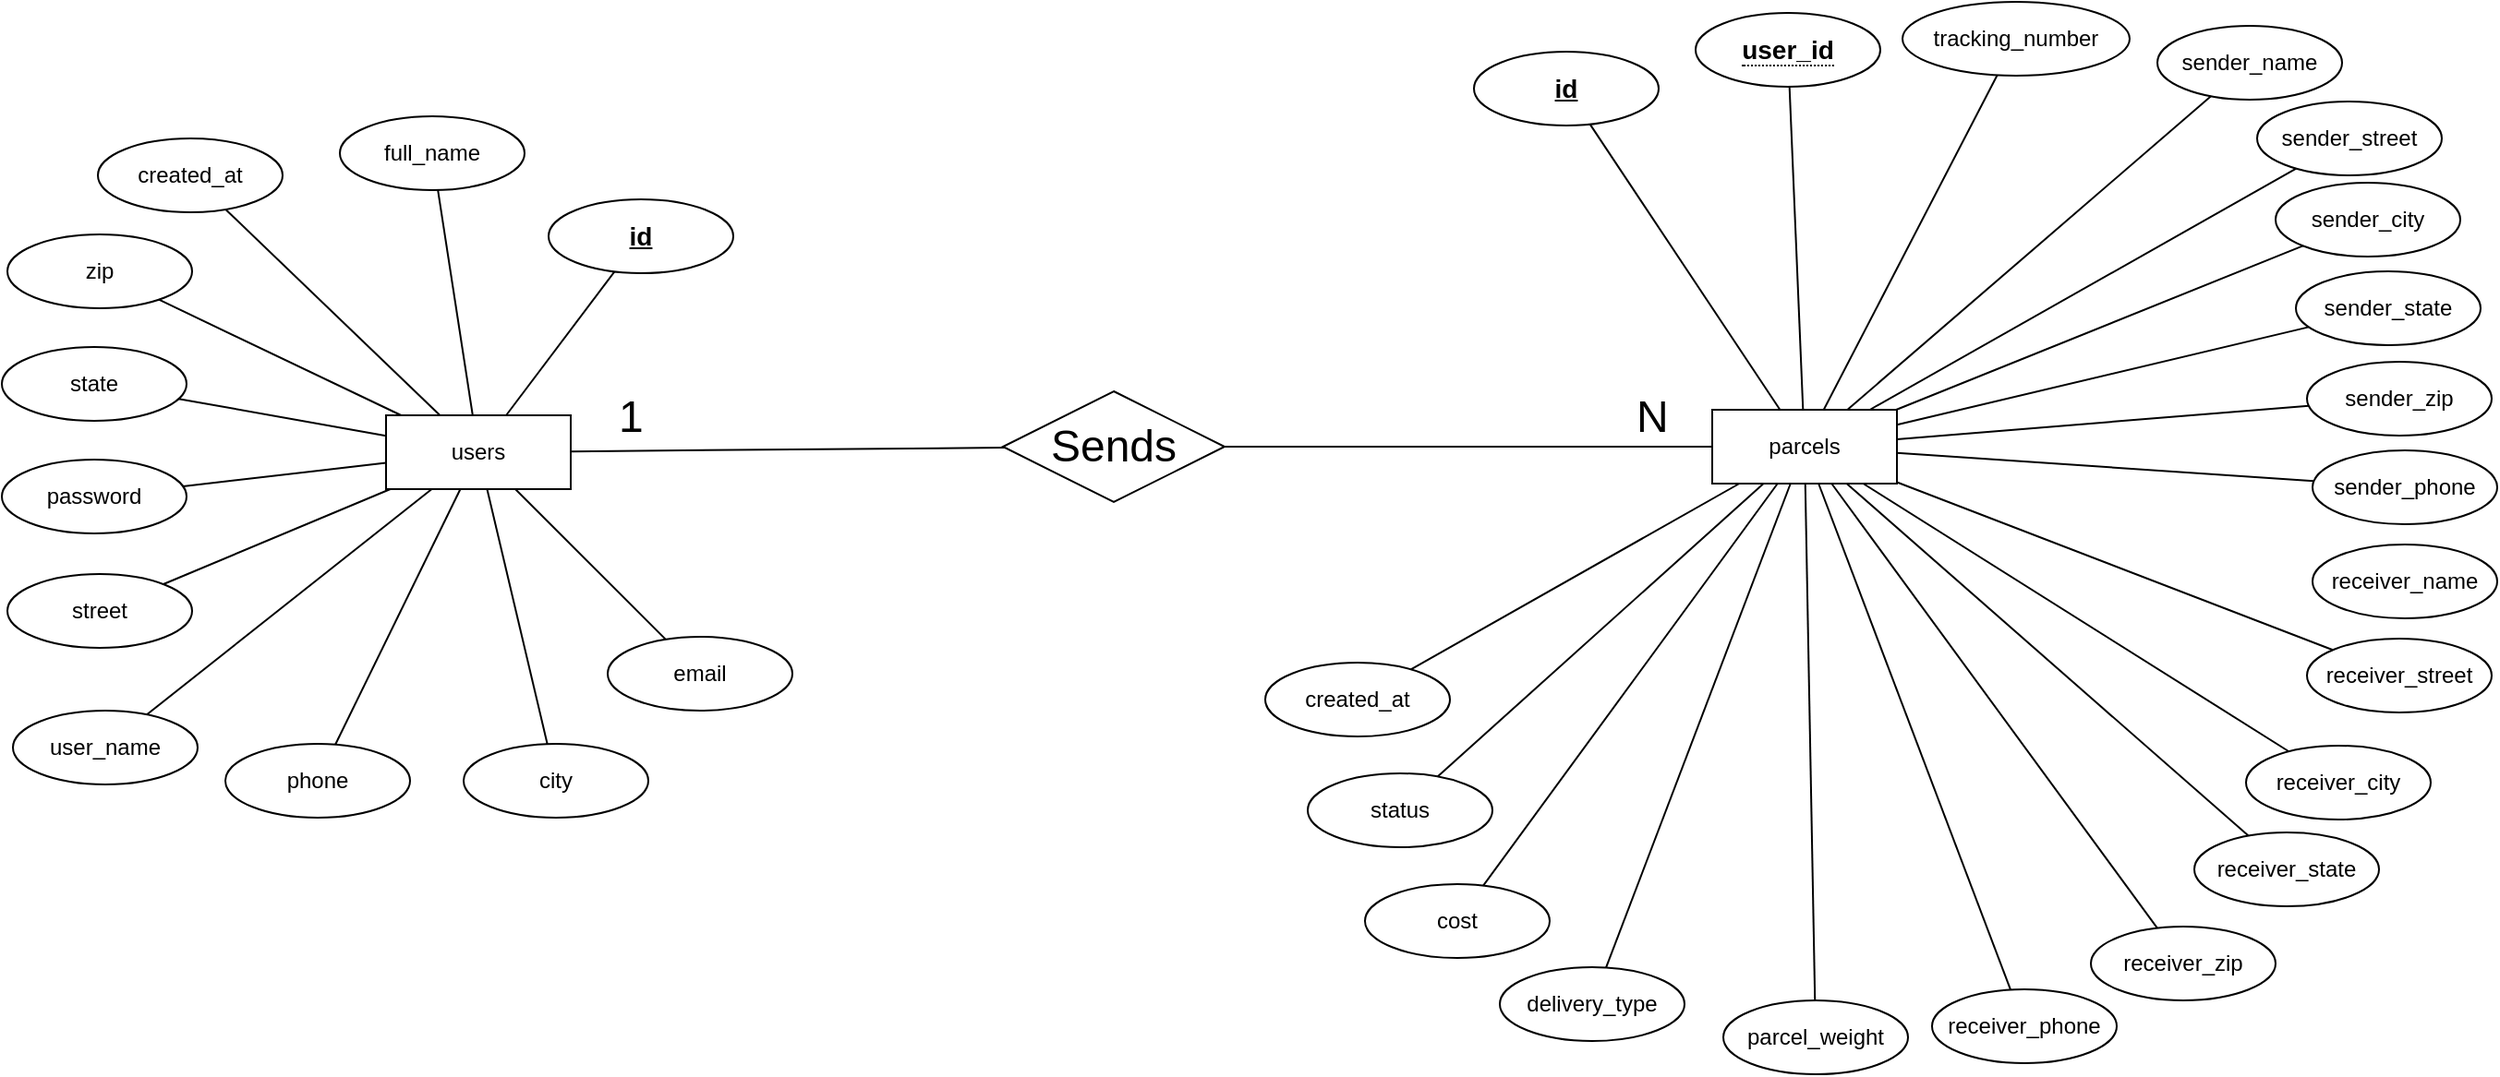 <mxfile version="24.3.0" type="device">
  <diagram name="Page-1" id="EL7f8JfyVPVTLI1xjsHI">
    <mxGraphModel dx="1404" dy="587" grid="0" gridSize="10" guides="1" tooltips="1" connect="1" arrows="1" fold="1" page="0" pageScale="1" pageWidth="850" pageHeight="1100" math="0" shadow="0">
      <root>
        <mxCell id="0" />
        <mxCell id="1" parent="0" />
        <mxCell id="6fU0iMmO_q3U7_9HJFzY-7" value="&lt;font style=&quot;font-size: 14px;&quot;&gt;&lt;b&gt;id&lt;/b&gt;&lt;/font&gt;" style="ellipse;whiteSpace=wrap;html=1;align=center;fontStyle=4;" vertex="1" parent="1">
          <mxGeometry x="383" y="321" width="100" height="40" as="geometry" />
        </mxCell>
        <mxCell id="6fU0iMmO_q3U7_9HJFzY-8" value="full_name" style="ellipse;whiteSpace=wrap;html=1;align=center;" vertex="1" parent="1">
          <mxGeometry x="270" y="276" width="100" height="40" as="geometry" />
        </mxCell>
        <mxCell id="6fU0iMmO_q3U7_9HJFzY-9" value="user_name" style="ellipse;whiteSpace=wrap;html=1;align=center;" vertex="1" parent="1">
          <mxGeometry x="93" y="598" width="100" height="40" as="geometry" />
        </mxCell>
        <mxCell id="6fU0iMmO_q3U7_9HJFzY-10" value="email" style="ellipse;whiteSpace=wrap;html=1;align=center;" vertex="1" parent="1">
          <mxGeometry x="415" y="558" width="100" height="40" as="geometry" />
        </mxCell>
        <mxCell id="6fU0iMmO_q3U7_9HJFzY-11" value="password" style="ellipse;whiteSpace=wrap;html=1;align=center;" vertex="1" parent="1">
          <mxGeometry x="87" y="462" width="100" height="40" as="geometry" />
        </mxCell>
        <mxCell id="6fU0iMmO_q3U7_9HJFzY-12" value="phone" style="ellipse;whiteSpace=wrap;html=1;align=center;" vertex="1" parent="1">
          <mxGeometry x="208" y="616" width="100" height="40" as="geometry" />
        </mxCell>
        <mxCell id="6fU0iMmO_q3U7_9HJFzY-13" value="street" style="ellipse;whiteSpace=wrap;html=1;align=center;" vertex="1" parent="1">
          <mxGeometry x="90" y="524" width="100" height="40" as="geometry" />
        </mxCell>
        <mxCell id="6fU0iMmO_q3U7_9HJFzY-14" value="city" style="ellipse;whiteSpace=wrap;html=1;align=center;" vertex="1" parent="1">
          <mxGeometry x="337" y="616" width="100" height="40" as="geometry" />
        </mxCell>
        <mxCell id="6fU0iMmO_q3U7_9HJFzY-15" value="state" style="ellipse;whiteSpace=wrap;html=1;align=center;" vertex="1" parent="1">
          <mxGeometry x="87" y="401" width="100" height="40" as="geometry" />
        </mxCell>
        <mxCell id="6fU0iMmO_q3U7_9HJFzY-16" value="zip" style="ellipse;whiteSpace=wrap;html=1;align=center;" vertex="1" parent="1">
          <mxGeometry x="90" y="340" width="100" height="40" as="geometry" />
        </mxCell>
        <mxCell id="6fU0iMmO_q3U7_9HJFzY-17" value="created_at" style="ellipse;whiteSpace=wrap;html=1;align=center;" vertex="1" parent="1">
          <mxGeometry x="139" y="288" width="100" height="40" as="geometry" />
        </mxCell>
        <mxCell id="6fU0iMmO_q3U7_9HJFzY-18" value="users" style="whiteSpace=wrap;html=1;align=center;" vertex="1" parent="1">
          <mxGeometry x="295" y="438" width="100" height="40" as="geometry" />
        </mxCell>
        <mxCell id="6fU0iMmO_q3U7_9HJFzY-21" value="" style="endArrow=none;html=1;rounded=0;" edge="1" parent="1" source="6fU0iMmO_q3U7_9HJFzY-11" target="6fU0iMmO_q3U7_9HJFzY-18">
          <mxGeometry relative="1" as="geometry">
            <mxPoint x="114" y="486" as="sourcePoint" />
            <mxPoint x="274" y="486" as="targetPoint" />
          </mxGeometry>
        </mxCell>
        <mxCell id="6fU0iMmO_q3U7_9HJFzY-22" value="" style="endArrow=none;html=1;rounded=0;" edge="1" parent="1" source="6fU0iMmO_q3U7_9HJFzY-13" target="6fU0iMmO_q3U7_9HJFzY-18">
          <mxGeometry relative="1" as="geometry">
            <mxPoint x="114" y="486" as="sourcePoint" />
            <mxPoint x="274" y="486" as="targetPoint" />
          </mxGeometry>
        </mxCell>
        <mxCell id="6fU0iMmO_q3U7_9HJFzY-23" value="" style="endArrow=none;html=1;rounded=0;" edge="1" parent="1" source="6fU0iMmO_q3U7_9HJFzY-15" target="6fU0iMmO_q3U7_9HJFzY-18">
          <mxGeometry relative="1" as="geometry">
            <mxPoint x="114" y="486" as="sourcePoint" />
            <mxPoint x="274" y="486" as="targetPoint" />
          </mxGeometry>
        </mxCell>
        <mxCell id="6fU0iMmO_q3U7_9HJFzY-24" value="" style="endArrow=none;html=1;rounded=0;" edge="1" parent="1" source="6fU0iMmO_q3U7_9HJFzY-16" target="6fU0iMmO_q3U7_9HJFzY-18">
          <mxGeometry relative="1" as="geometry">
            <mxPoint x="124" y="496" as="sourcePoint" />
            <mxPoint x="284" y="496" as="targetPoint" />
          </mxGeometry>
        </mxCell>
        <mxCell id="6fU0iMmO_q3U7_9HJFzY-25" value="" style="endArrow=none;html=1;rounded=0;" edge="1" parent="1" source="6fU0iMmO_q3U7_9HJFzY-17" target="6fU0iMmO_q3U7_9HJFzY-18">
          <mxGeometry relative="1" as="geometry">
            <mxPoint x="134" y="506" as="sourcePoint" />
            <mxPoint x="294" y="506" as="targetPoint" />
          </mxGeometry>
        </mxCell>
        <mxCell id="6fU0iMmO_q3U7_9HJFzY-26" value="" style="endArrow=none;html=1;rounded=0;" edge="1" parent="1" source="6fU0iMmO_q3U7_9HJFzY-9" target="6fU0iMmO_q3U7_9HJFzY-18">
          <mxGeometry relative="1" as="geometry">
            <mxPoint x="144" y="516" as="sourcePoint" />
            <mxPoint x="304" y="516" as="targetPoint" />
          </mxGeometry>
        </mxCell>
        <mxCell id="6fU0iMmO_q3U7_9HJFzY-27" value="" style="endArrow=none;html=1;rounded=0;" edge="1" parent="1" source="6fU0iMmO_q3U7_9HJFzY-12" target="6fU0iMmO_q3U7_9HJFzY-18">
          <mxGeometry relative="1" as="geometry">
            <mxPoint x="154" y="526" as="sourcePoint" />
            <mxPoint x="314" y="526" as="targetPoint" />
          </mxGeometry>
        </mxCell>
        <mxCell id="6fU0iMmO_q3U7_9HJFzY-28" value="" style="endArrow=none;html=1;rounded=0;" edge="1" parent="1" source="6fU0iMmO_q3U7_9HJFzY-14" target="6fU0iMmO_q3U7_9HJFzY-18">
          <mxGeometry relative="1" as="geometry">
            <mxPoint x="164" y="536" as="sourcePoint" />
            <mxPoint x="324" y="536" as="targetPoint" />
          </mxGeometry>
        </mxCell>
        <mxCell id="6fU0iMmO_q3U7_9HJFzY-29" value="" style="endArrow=none;html=1;rounded=0;" edge="1" parent="1" source="6fU0iMmO_q3U7_9HJFzY-18" target="6fU0iMmO_q3U7_9HJFzY-8">
          <mxGeometry relative="1" as="geometry">
            <mxPoint x="174" y="546" as="sourcePoint" />
            <mxPoint x="334" y="546" as="targetPoint" />
          </mxGeometry>
        </mxCell>
        <mxCell id="6fU0iMmO_q3U7_9HJFzY-30" value="" style="endArrow=none;html=1;rounded=0;" edge="1" parent="1" source="6fU0iMmO_q3U7_9HJFzY-7" target="6fU0iMmO_q3U7_9HJFzY-18">
          <mxGeometry relative="1" as="geometry">
            <mxPoint x="184" y="556" as="sourcePoint" />
            <mxPoint x="344" y="556" as="targetPoint" />
          </mxGeometry>
        </mxCell>
        <mxCell id="6fU0iMmO_q3U7_9HJFzY-31" value="" style="endArrow=none;html=1;rounded=0;" edge="1" parent="1" source="6fU0iMmO_q3U7_9HJFzY-18" target="6fU0iMmO_q3U7_9HJFzY-10">
          <mxGeometry relative="1" as="geometry">
            <mxPoint x="194" y="566" as="sourcePoint" />
            <mxPoint x="354" y="566" as="targetPoint" />
          </mxGeometry>
        </mxCell>
        <mxCell id="6fU0iMmO_q3U7_9HJFzY-33" value="parcels" style="whiteSpace=wrap;html=1;align=center;" vertex="1" parent="1">
          <mxGeometry x="1013" y="435" width="100" height="40" as="geometry" />
        </mxCell>
        <mxCell id="6fU0iMmO_q3U7_9HJFzY-34" value="&lt;span style=&quot;border-bottom: 1px dotted&quot;&gt;&lt;font style=&quot;font-size: 14px;&quot;&gt;&lt;b&gt;user_id&lt;/b&gt;&lt;/font&gt;&lt;/span&gt;" style="ellipse;whiteSpace=wrap;html=1;align=center;" vertex="1" parent="1">
          <mxGeometry x="1004" y="220" width="100" height="40" as="geometry" />
        </mxCell>
        <mxCell id="6fU0iMmO_q3U7_9HJFzY-35" value="&lt;font style=&quot;font-size: 14px;&quot;&gt;&lt;b&gt;id&lt;/b&gt;&lt;/font&gt;" style="ellipse;whiteSpace=wrap;html=1;align=center;fontStyle=4;" vertex="1" parent="1">
          <mxGeometry x="884" y="241" width="100" height="40" as="geometry" />
        </mxCell>
        <mxCell id="6fU0iMmO_q3U7_9HJFzY-36" value="tracking_number" style="ellipse;whiteSpace=wrap;html=1;align=center;" vertex="1" parent="1">
          <mxGeometry x="1116" y="214" width="123" height="40" as="geometry" />
        </mxCell>
        <mxCell id="6fU0iMmO_q3U7_9HJFzY-37" value="sender_name" style="ellipse;whiteSpace=wrap;html=1;align=center;" vertex="1" parent="1">
          <mxGeometry x="1254" y="227" width="100" height="40" as="geometry" />
        </mxCell>
        <mxCell id="6fU0iMmO_q3U7_9HJFzY-38" value="sender_street" style="ellipse;whiteSpace=wrap;html=1;align=center;" vertex="1" parent="1">
          <mxGeometry x="1308" y="268" width="100" height="40" as="geometry" />
        </mxCell>
        <mxCell id="6fU0iMmO_q3U7_9HJFzY-39" value="sender_city" style="ellipse;whiteSpace=wrap;html=1;align=center;" vertex="1" parent="1">
          <mxGeometry x="1318" y="312" width="100" height="40" as="geometry" />
        </mxCell>
        <mxCell id="6fU0iMmO_q3U7_9HJFzY-40" value="sender_state" style="ellipse;whiteSpace=wrap;html=1;align=center;" vertex="1" parent="1">
          <mxGeometry x="1329" y="360" width="100" height="40" as="geometry" />
        </mxCell>
        <mxCell id="6fU0iMmO_q3U7_9HJFzY-41" value="sender_zip" style="ellipse;whiteSpace=wrap;html=1;align=center;" vertex="1" parent="1">
          <mxGeometry x="1335" y="409" width="100" height="40" as="geometry" />
        </mxCell>
        <mxCell id="6fU0iMmO_q3U7_9HJFzY-42" value="sender_phone" style="ellipse;whiteSpace=wrap;html=1;align=center;" vertex="1" parent="1">
          <mxGeometry x="1338" y="457" width="100" height="40" as="geometry" />
        </mxCell>
        <mxCell id="6fU0iMmO_q3U7_9HJFzY-43" value="receiver_name" style="ellipse;whiteSpace=wrap;html=1;align=center;" vertex="1" parent="1">
          <mxGeometry x="1338" y="508" width="100" height="40" as="geometry" />
        </mxCell>
        <mxCell id="6fU0iMmO_q3U7_9HJFzY-44" value="receiver_street" style="ellipse;whiteSpace=wrap;html=1;align=center;" vertex="1" parent="1">
          <mxGeometry x="1335" y="559" width="100" height="40" as="geometry" />
        </mxCell>
        <mxCell id="6fU0iMmO_q3U7_9HJFzY-45" value="receiver_city" style="ellipse;whiteSpace=wrap;html=1;align=center;" vertex="1" parent="1">
          <mxGeometry x="1302" y="617" width="100" height="40" as="geometry" />
        </mxCell>
        <mxCell id="6fU0iMmO_q3U7_9HJFzY-46" value="receiver_state" style="ellipse;whiteSpace=wrap;html=1;align=center;" vertex="1" parent="1">
          <mxGeometry x="1274" y="664" width="100" height="40" as="geometry" />
        </mxCell>
        <mxCell id="6fU0iMmO_q3U7_9HJFzY-48" value="receiver_zip" style="ellipse;whiteSpace=wrap;html=1;align=center;" vertex="1" parent="1">
          <mxGeometry x="1218" y="715" width="100" height="40" as="geometry" />
        </mxCell>
        <mxCell id="6fU0iMmO_q3U7_9HJFzY-49" value="receiver_phone" style="ellipse;whiteSpace=wrap;html=1;align=center;" vertex="1" parent="1">
          <mxGeometry x="1132" y="749" width="100" height="40" as="geometry" />
        </mxCell>
        <mxCell id="6fU0iMmO_q3U7_9HJFzY-50" value="parcel_weight" style="ellipse;whiteSpace=wrap;html=1;align=center;" vertex="1" parent="1">
          <mxGeometry x="1019" y="755" width="100" height="40" as="geometry" />
        </mxCell>
        <mxCell id="6fU0iMmO_q3U7_9HJFzY-51" value="delivery_type" style="ellipse;whiteSpace=wrap;html=1;align=center;" vertex="1" parent="1">
          <mxGeometry x="898" y="737" width="100" height="40" as="geometry" />
        </mxCell>
        <mxCell id="6fU0iMmO_q3U7_9HJFzY-52" value="status" style="ellipse;whiteSpace=wrap;html=1;align=center;" vertex="1" parent="1">
          <mxGeometry x="794" y="632" width="100" height="40" as="geometry" />
        </mxCell>
        <mxCell id="6fU0iMmO_q3U7_9HJFzY-54" value="created_at" style="ellipse;whiteSpace=wrap;html=1;align=center;" vertex="1" parent="1">
          <mxGeometry x="771" y="572" width="100" height="40" as="geometry" />
        </mxCell>
        <mxCell id="6fU0iMmO_q3U7_9HJFzY-55" value="cost" style="ellipse;whiteSpace=wrap;html=1;align=center;" vertex="1" parent="1">
          <mxGeometry x="825" y="692" width="100" height="40" as="geometry" />
        </mxCell>
        <mxCell id="6fU0iMmO_q3U7_9HJFzY-59" value="" style="endArrow=none;html=1;rounded=0;" edge="1" parent="1" source="6fU0iMmO_q3U7_9HJFzY-33" target="6fU0iMmO_q3U7_9HJFzY-34">
          <mxGeometry relative="1" as="geometry">
            <mxPoint x="1247" y="610" as="sourcePoint" />
            <mxPoint x="1407" y="610" as="targetPoint" />
          </mxGeometry>
        </mxCell>
        <mxCell id="6fU0iMmO_q3U7_9HJFzY-66" value="" style="endArrow=none;html=1;rounded=0;" edge="1" parent="1" source="6fU0iMmO_q3U7_9HJFzY-33" target="6fU0iMmO_q3U7_9HJFzY-54">
          <mxGeometry relative="1" as="geometry">
            <mxPoint x="1029" y="616" as="sourcePoint" />
            <mxPoint x="1189" y="616" as="targetPoint" />
          </mxGeometry>
        </mxCell>
        <mxCell id="6fU0iMmO_q3U7_9HJFzY-67" value="" style="endArrow=none;html=1;rounded=0;" edge="1" parent="1" source="6fU0iMmO_q3U7_9HJFzY-33" target="6fU0iMmO_q3U7_9HJFzY-52">
          <mxGeometry relative="1" as="geometry">
            <mxPoint x="1055" y="515" as="sourcePoint" />
            <mxPoint x="867" y="588" as="targetPoint" />
          </mxGeometry>
        </mxCell>
        <mxCell id="6fU0iMmO_q3U7_9HJFzY-68" value="" style="endArrow=none;html=1;rounded=0;" edge="1" parent="1" source="6fU0iMmO_q3U7_9HJFzY-33" target="6fU0iMmO_q3U7_9HJFzY-55">
          <mxGeometry relative="1" as="geometry">
            <mxPoint x="1065" y="525" as="sourcePoint" />
            <mxPoint x="877" y="598" as="targetPoint" />
          </mxGeometry>
        </mxCell>
        <mxCell id="6fU0iMmO_q3U7_9HJFzY-69" value="" style="endArrow=none;html=1;rounded=0;" edge="1" parent="1" source="6fU0iMmO_q3U7_9HJFzY-33" target="6fU0iMmO_q3U7_9HJFzY-51">
          <mxGeometry relative="1" as="geometry">
            <mxPoint x="1075" y="535" as="sourcePoint" />
            <mxPoint x="887" y="608" as="targetPoint" />
          </mxGeometry>
        </mxCell>
        <mxCell id="6fU0iMmO_q3U7_9HJFzY-70" value="" style="endArrow=none;html=1;rounded=0;" edge="1" parent="1" source="6fU0iMmO_q3U7_9HJFzY-33" target="6fU0iMmO_q3U7_9HJFzY-50">
          <mxGeometry relative="1" as="geometry">
            <mxPoint x="1085" y="545" as="sourcePoint" />
            <mxPoint x="897" y="618" as="targetPoint" />
          </mxGeometry>
        </mxCell>
        <mxCell id="6fU0iMmO_q3U7_9HJFzY-71" value="" style="endArrow=none;html=1;rounded=0;" edge="1" parent="1" source="6fU0iMmO_q3U7_9HJFzY-33" target="6fU0iMmO_q3U7_9HJFzY-49">
          <mxGeometry relative="1" as="geometry">
            <mxPoint x="1095" y="555" as="sourcePoint" />
            <mxPoint x="907" y="628" as="targetPoint" />
          </mxGeometry>
        </mxCell>
        <mxCell id="6fU0iMmO_q3U7_9HJFzY-72" value="" style="endArrow=none;html=1;rounded=0;" edge="1" parent="1" source="6fU0iMmO_q3U7_9HJFzY-33" target="6fU0iMmO_q3U7_9HJFzY-48">
          <mxGeometry relative="1" as="geometry">
            <mxPoint x="1105" y="565" as="sourcePoint" />
            <mxPoint x="917" y="638" as="targetPoint" />
          </mxGeometry>
        </mxCell>
        <mxCell id="6fU0iMmO_q3U7_9HJFzY-73" value="" style="endArrow=none;html=1;rounded=0;" edge="1" parent="1" source="6fU0iMmO_q3U7_9HJFzY-33" target="6fU0iMmO_q3U7_9HJFzY-46">
          <mxGeometry relative="1" as="geometry">
            <mxPoint x="1115" y="575" as="sourcePoint" />
            <mxPoint x="927" y="648" as="targetPoint" />
          </mxGeometry>
        </mxCell>
        <mxCell id="6fU0iMmO_q3U7_9HJFzY-74" value="" style="endArrow=none;html=1;rounded=0;" edge="1" parent="1" source="6fU0iMmO_q3U7_9HJFzY-33" target="6fU0iMmO_q3U7_9HJFzY-45">
          <mxGeometry relative="1" as="geometry">
            <mxPoint x="1125" y="585" as="sourcePoint" />
            <mxPoint x="937" y="658" as="targetPoint" />
          </mxGeometry>
        </mxCell>
        <mxCell id="6fU0iMmO_q3U7_9HJFzY-75" value="" style="endArrow=none;html=1;rounded=0;" edge="1" parent="1" source="6fU0iMmO_q3U7_9HJFzY-33" target="6fU0iMmO_q3U7_9HJFzY-44">
          <mxGeometry relative="1" as="geometry">
            <mxPoint x="1135" y="595" as="sourcePoint" />
            <mxPoint x="947" y="668" as="targetPoint" />
          </mxGeometry>
        </mxCell>
        <mxCell id="6fU0iMmO_q3U7_9HJFzY-76" value="" style="endArrow=none;html=1;rounded=0;" edge="1" parent="1" source="6fU0iMmO_q3U7_9HJFzY-33" target="6fU0iMmO_q3U7_9HJFzY-42">
          <mxGeometry relative="1" as="geometry">
            <mxPoint x="1145" y="605" as="sourcePoint" />
            <mxPoint x="957" y="678" as="targetPoint" />
          </mxGeometry>
        </mxCell>
        <mxCell id="6fU0iMmO_q3U7_9HJFzY-77" value="" style="endArrow=none;html=1;rounded=0;" edge="1" parent="1" source="6fU0iMmO_q3U7_9HJFzY-41" target="6fU0iMmO_q3U7_9HJFzY-33">
          <mxGeometry relative="1" as="geometry">
            <mxPoint x="1155" y="615" as="sourcePoint" />
            <mxPoint x="967" y="688" as="targetPoint" />
          </mxGeometry>
        </mxCell>
        <mxCell id="6fU0iMmO_q3U7_9HJFzY-78" value="" style="endArrow=none;html=1;rounded=0;" edge="1" parent="1" source="6fU0iMmO_q3U7_9HJFzY-40" target="6fU0iMmO_q3U7_9HJFzY-33">
          <mxGeometry relative="1" as="geometry">
            <mxPoint x="1165" y="625" as="sourcePoint" />
            <mxPoint x="977" y="698" as="targetPoint" />
          </mxGeometry>
        </mxCell>
        <mxCell id="6fU0iMmO_q3U7_9HJFzY-79" value="" style="endArrow=none;html=1;rounded=0;" edge="1" parent="1" source="6fU0iMmO_q3U7_9HJFzY-39" target="6fU0iMmO_q3U7_9HJFzY-33">
          <mxGeometry relative="1" as="geometry">
            <mxPoint x="1175" y="635" as="sourcePoint" />
            <mxPoint x="987" y="708" as="targetPoint" />
          </mxGeometry>
        </mxCell>
        <mxCell id="6fU0iMmO_q3U7_9HJFzY-80" value="" style="endArrow=none;html=1;rounded=0;" edge="1" parent="1" source="6fU0iMmO_q3U7_9HJFzY-38" target="6fU0iMmO_q3U7_9HJFzY-33">
          <mxGeometry relative="1" as="geometry">
            <mxPoint x="1185" y="645" as="sourcePoint" />
            <mxPoint x="997" y="718" as="targetPoint" />
          </mxGeometry>
        </mxCell>
        <mxCell id="6fU0iMmO_q3U7_9HJFzY-81" value="" style="endArrow=none;html=1;rounded=0;" edge="1" parent="1" source="6fU0iMmO_q3U7_9HJFzY-37" target="6fU0iMmO_q3U7_9HJFzY-33">
          <mxGeometry relative="1" as="geometry">
            <mxPoint x="1195" y="655" as="sourcePoint" />
            <mxPoint x="1007" y="728" as="targetPoint" />
          </mxGeometry>
        </mxCell>
        <mxCell id="6fU0iMmO_q3U7_9HJFzY-82" value="" style="endArrow=none;html=1;rounded=0;" edge="1" parent="1" source="6fU0iMmO_q3U7_9HJFzY-36" target="6fU0iMmO_q3U7_9HJFzY-33">
          <mxGeometry relative="1" as="geometry">
            <mxPoint x="1205" y="665" as="sourcePoint" />
            <mxPoint x="1017" y="738" as="targetPoint" />
          </mxGeometry>
        </mxCell>
        <mxCell id="6fU0iMmO_q3U7_9HJFzY-83" value="" style="endArrow=none;html=1;rounded=0;" edge="1" parent="1" source="6fU0iMmO_q3U7_9HJFzY-35" target="6fU0iMmO_q3U7_9HJFzY-33">
          <mxGeometry relative="1" as="geometry">
            <mxPoint x="1215" y="675" as="sourcePoint" />
            <mxPoint x="1027" y="748" as="targetPoint" />
          </mxGeometry>
        </mxCell>
        <mxCell id="6fU0iMmO_q3U7_9HJFzY-84" value="&lt;font style=&quot;font-size: 24px;&quot;&gt;Sends&lt;/font&gt;" style="shape=rhombus;perimeter=rhombusPerimeter;whiteSpace=wrap;html=1;align=center;" vertex="1" parent="1">
          <mxGeometry x="629" y="425" width="120" height="60" as="geometry" />
        </mxCell>
        <mxCell id="6fU0iMmO_q3U7_9HJFzY-85" value="" style="endArrow=none;html=1;rounded=0;" edge="1" parent="1" source="6fU0iMmO_q3U7_9HJFzY-84" target="6fU0iMmO_q3U7_9HJFzY-33">
          <mxGeometry relative="1" as="geometry">
            <mxPoint x="801" y="535" as="sourcePoint" />
            <mxPoint x="961" y="535" as="targetPoint" />
          </mxGeometry>
        </mxCell>
        <mxCell id="6fU0iMmO_q3U7_9HJFzY-87" value="" style="endArrow=none;html=1;rounded=0;" edge="1" parent="1" source="6fU0iMmO_q3U7_9HJFzY-18" target="6fU0iMmO_q3U7_9HJFzY-84">
          <mxGeometry relative="1" as="geometry">
            <mxPoint x="778" y="490" as="sourcePoint" />
            <mxPoint x="938" y="490" as="targetPoint" />
          </mxGeometry>
        </mxCell>
        <mxCell id="6fU0iMmO_q3U7_9HJFzY-89" value="&lt;font style=&quot;font-size: 24px;&quot;&gt;1&lt;/font&gt;" style="text;strokeColor=none;fillColor=none;spacingLeft=4;spacingRight=4;overflow=hidden;rotatable=0;points=[[0,0.5],[1,0.5]];portConstraint=eastwest;fontSize=12;whiteSpace=wrap;html=1;" vertex="1" parent="1">
          <mxGeometry x="415" y="418" width="55" height="50" as="geometry" />
        </mxCell>
        <mxCell id="6fU0iMmO_q3U7_9HJFzY-90" value="&lt;font style=&quot;font-size: 24px;&quot;&gt;N&lt;/font&gt;" style="text;strokeColor=none;fillColor=none;spacingLeft=4;spacingRight=4;overflow=hidden;rotatable=0;points=[[0,0.5],[1,0.5]];portConstraint=eastwest;fontSize=12;whiteSpace=wrap;html=1;" vertex="1" parent="1">
          <mxGeometry x="966" y="418" width="40" height="30" as="geometry" />
        </mxCell>
      </root>
    </mxGraphModel>
  </diagram>
</mxfile>
